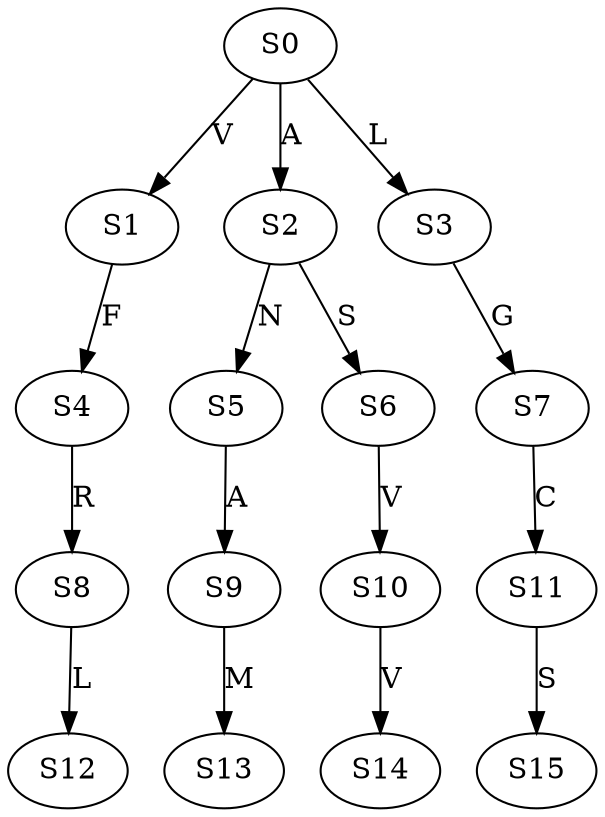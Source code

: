 strict digraph  {
	S0 -> S1 [ label = V ];
	S0 -> S2 [ label = A ];
	S0 -> S3 [ label = L ];
	S1 -> S4 [ label = F ];
	S2 -> S5 [ label = N ];
	S2 -> S6 [ label = S ];
	S3 -> S7 [ label = G ];
	S4 -> S8 [ label = R ];
	S5 -> S9 [ label = A ];
	S6 -> S10 [ label = V ];
	S7 -> S11 [ label = C ];
	S8 -> S12 [ label = L ];
	S9 -> S13 [ label = M ];
	S10 -> S14 [ label = V ];
	S11 -> S15 [ label = S ];
}
